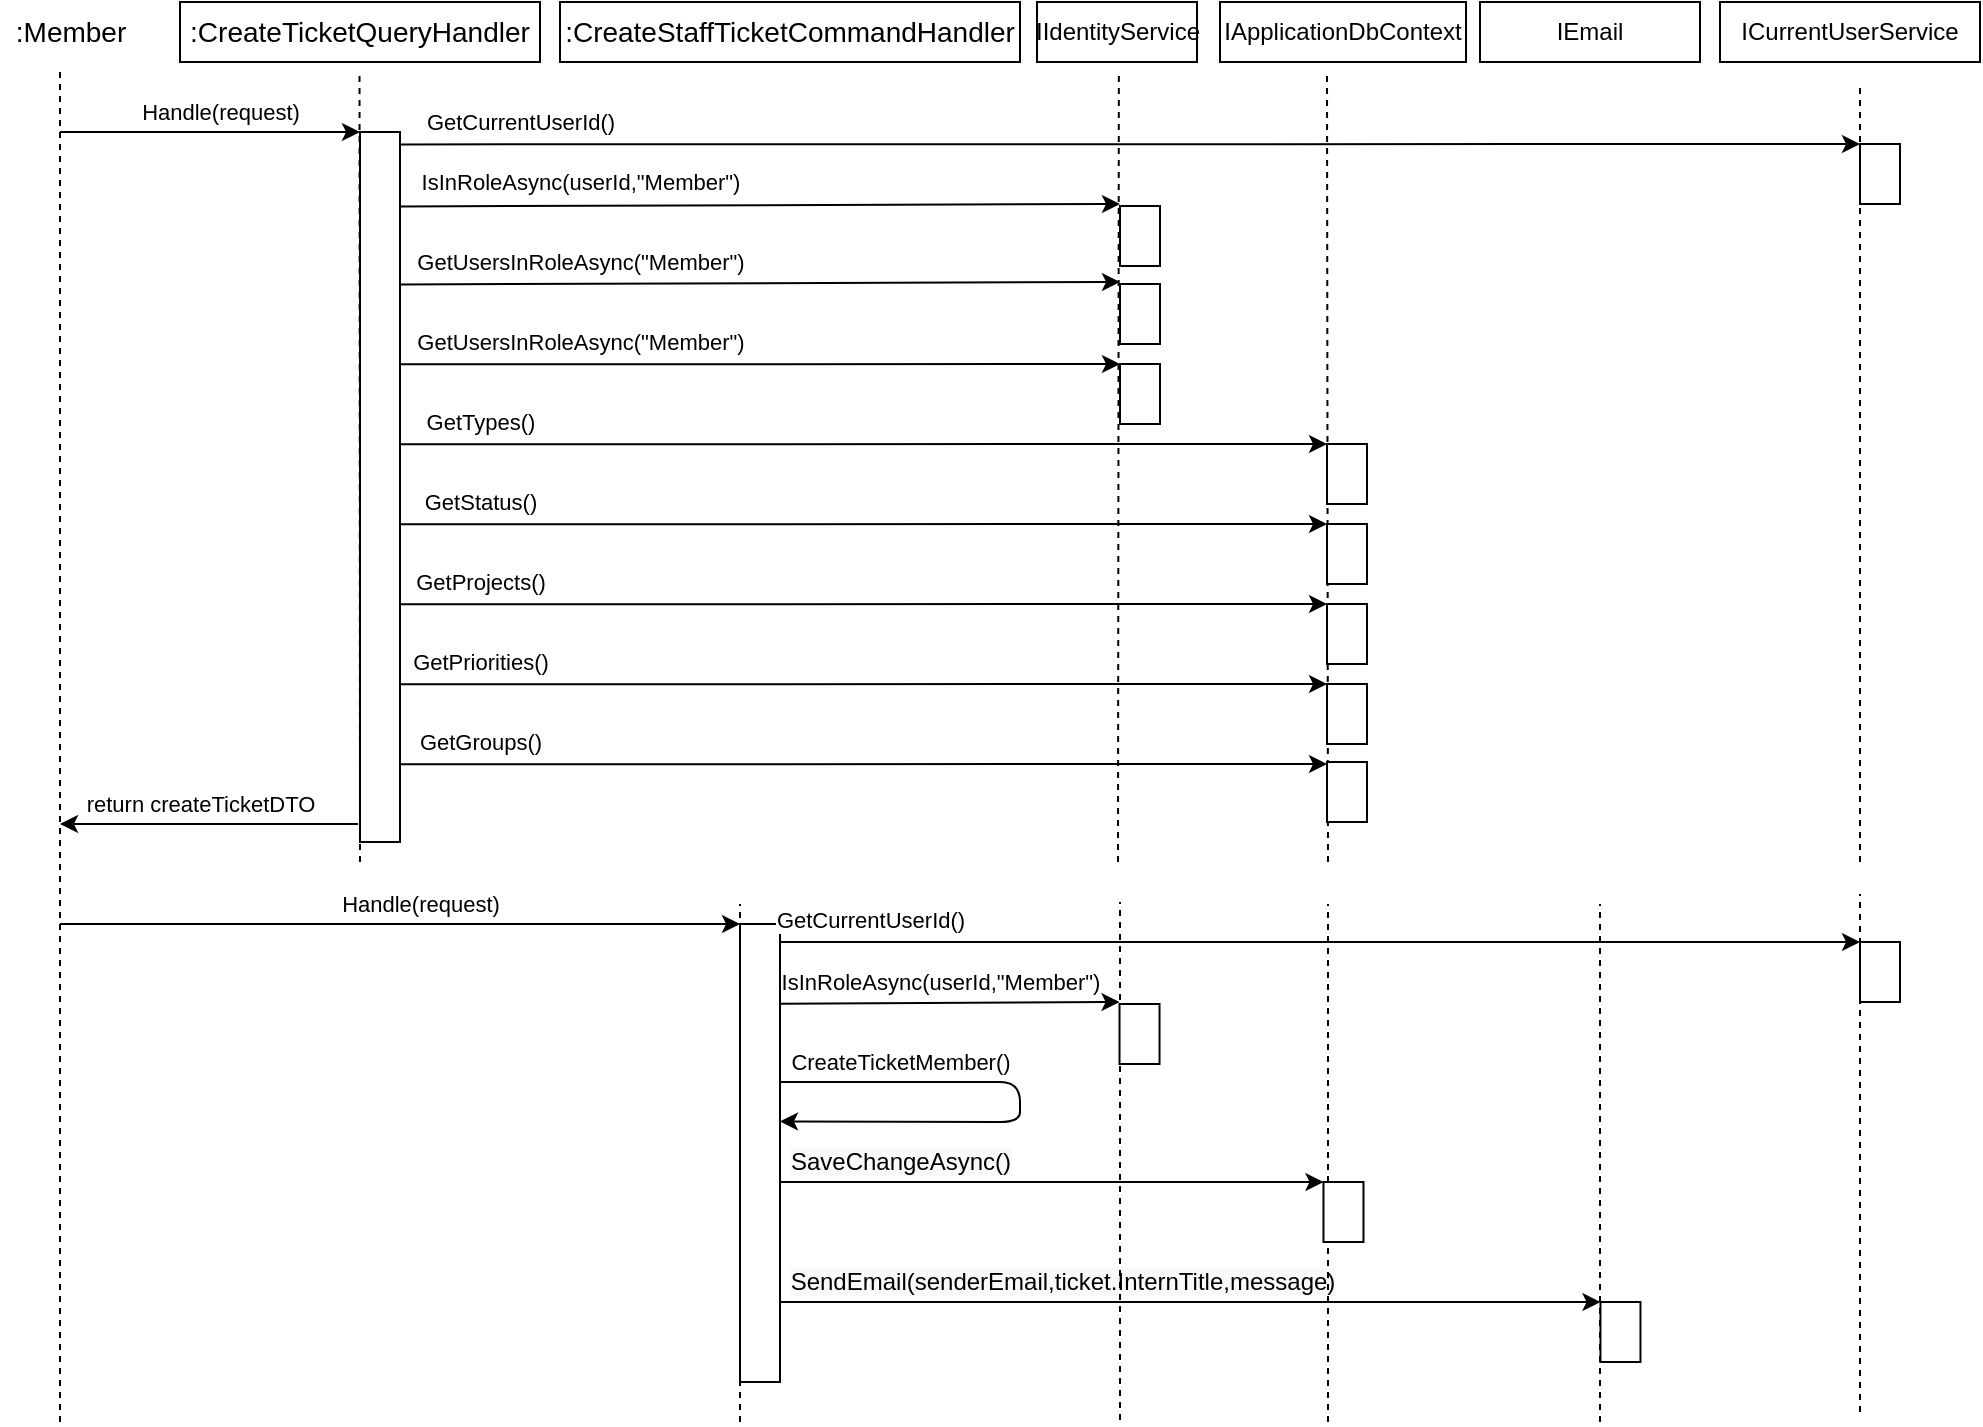 <mxfile version="13.6.2" type="device"><diagram id="i-jKPdzmMxMsJHsrEuBs" name="Page-1"><mxGraphModel dx="1515" dy="571" grid="1" gridSize="10" guides="1" tooltips="1" connect="1" arrows="1" fold="1" page="1" pageScale="1" pageWidth="827" pageHeight="1169" math="0" shadow="0"><root><mxCell id="0"/><mxCell id="1" parent="0"/><mxCell id="yP1wBA7DQTCFsv9yG_OC-48" value="IEmail" style="rounded=0;whiteSpace=wrap;html=1;" parent="1" vertex="1"><mxGeometry x="750" y="20" width="110" height="30" as="geometry"/></mxCell><mxCell id="yP1wBA7DQTCFsv9yG_OC-49" value="&lt;span style=&quot;font-size: 14px&quot;&gt;:CreateTicketQueryHandler&lt;/span&gt;" style="rounded=0;whiteSpace=wrap;html=1;" parent="1" vertex="1"><mxGeometry x="100" y="20" width="180" height="30" as="geometry"/></mxCell><mxCell id="yP1wBA7DQTCFsv9yG_OC-50" value="Handle(request)" style="endArrow=classic;html=1;" parent="1" edge="1"><mxGeometry x="0.059" y="10" width="50" height="50" relative="1" as="geometry"><mxPoint x="40" y="85" as="sourcePoint"/><mxPoint x="190" y="85" as="targetPoint"/><mxPoint as="offset"/></mxGeometry></mxCell><mxCell id="yP1wBA7DQTCFsv9yG_OC-51" value="GetUsersInRoleAsync(&quot;Member&quot;)" style="endArrow=classic;html=1;exitX=1.012;exitY=0.034;exitDx=0;exitDy=0;exitPerimeter=0;" parent="1" edge="1"><mxGeometry x="-0.501" y="11" width="50" height="50" relative="1" as="geometry"><mxPoint x="210.24" y="161.2" as="sourcePoint"/><mxPoint x="570" y="160" as="targetPoint"/><mxPoint as="offset"/></mxGeometry></mxCell><mxCell id="yP1wBA7DQTCFsv9yG_OC-52" value="" style="endArrow=none;dashed=1;html=1;fontSize=11;" parent="1" edge="1"><mxGeometry width="50" height="50" relative="1" as="geometry"><mxPoint x="40" y="730" as="sourcePoint"/><mxPoint x="40" y="55" as="targetPoint"/></mxGeometry></mxCell><mxCell id="yP1wBA7DQTCFsv9yG_OC-53" value="" style="endArrow=none;dashed=1;html=1;fontSize=11;" parent="1" edge="1"><mxGeometry width="50" height="50" relative="1" as="geometry"><mxPoint x="190" y="450" as="sourcePoint"/><mxPoint x="189.76" y="55" as="targetPoint"/></mxGeometry></mxCell><mxCell id="yP1wBA7DQTCFsv9yG_OC-54" value="" style="endArrow=none;dashed=1;html=1;fontSize=11;" parent="1" edge="1"><mxGeometry width="50" height="50" relative="1" as="geometry"><mxPoint x="569" y="450" as="sourcePoint"/><mxPoint x="569.43" y="55" as="targetPoint"/></mxGeometry></mxCell><mxCell id="yP1wBA7DQTCFsv9yG_OC-55" value="" style="rounded=0;whiteSpace=wrap;html=1;fontSize=11;" parent="1" vertex="1"><mxGeometry x="190" y="85" width="20" height="355" as="geometry"/></mxCell><mxCell id="yP1wBA7DQTCFsv9yG_OC-56" value="" style="rounded=0;whiteSpace=wrap;html=1;fontSize=11;" parent="1" vertex="1"><mxGeometry x="570" y="161" width="20" height="30" as="geometry"/></mxCell><mxCell id="yP1wBA7DQTCFsv9yG_OC-57" value="&lt;span style=&quot;font-size: 12px ; text-align: left ; background-color: rgb(248 , 249 , 250)&quot;&gt;SendEmail(senderEmail,ticket.InternTitle,message)&lt;/span&gt;" style="endArrow=classic;html=1;entryX=0;entryY=0;entryDx=0;entryDy=0;" parent="1" target="yP1wBA7DQTCFsv9yG_OC-81" edge="1"><mxGeometry x="-0.316" y="10" width="50" height="50" relative="1" as="geometry"><mxPoint x="400" y="670" as="sourcePoint"/><mxPoint x="800.24" y="670" as="targetPoint"/><mxPoint as="offset"/></mxGeometry></mxCell><mxCell id="yP1wBA7DQTCFsv9yG_OC-58" value=":Member" style="text;html=1;align=center;verticalAlign=middle;resizable=0;points=[];autosize=1;fontSize=14;" parent="1" vertex="1"><mxGeometry x="10" y="25" width="70" height="20" as="geometry"/></mxCell><mxCell id="yP1wBA7DQTCFsv9yG_OC-59" value="" style="endArrow=none;dashed=1;html=1;fontSize=11;" parent="1" edge="1"><mxGeometry width="50" height="50" relative="1" as="geometry"><mxPoint x="674" y="450" as="sourcePoint"/><mxPoint x="673.5" y="55" as="targetPoint"/></mxGeometry></mxCell><mxCell id="yP1wBA7DQTCFsv9yG_OC-60" value="IApplicationDbContext" style="rounded=0;whiteSpace=wrap;html=1;" parent="1" vertex="1"><mxGeometry x="620" y="20" width="123" height="30" as="geometry"/></mxCell><mxCell id="yP1wBA7DQTCFsv9yG_OC-61" value="" style="endArrow=none;dashed=1;html=1;fontSize=11;" parent="1" edge="1"><mxGeometry width="50" height="50" relative="1" as="geometry"><mxPoint x="810" y="730" as="sourcePoint"/><mxPoint x="810" y="471" as="targetPoint"/></mxGeometry></mxCell><mxCell id="yP1wBA7DQTCFsv9yG_OC-62" value="" style="rounded=0;whiteSpace=wrap;html=1;fontSize=11;" parent="1" vertex="1"><mxGeometry x="673.5" y="241" width="20" height="30" as="geometry"/></mxCell><mxCell id="yP1wBA7DQTCFsv9yG_OC-63" value="IIdentityService" style="rounded=0;whiteSpace=wrap;html=1;" parent="1" vertex="1"><mxGeometry x="528.5" y="20" width="80" height="30" as="geometry"/></mxCell><mxCell id="yP1wBA7DQTCFsv9yG_OC-64" value="GetUsersInRoleAsync(&quot;Member&quot;)" style="endArrow=classic;html=1;exitX=1.012;exitY=0.034;exitDx=0;exitDy=0;exitPerimeter=0;entryX=0;entryY=0;entryDx=0;entryDy=0;" parent="1" target="yP1wBA7DQTCFsv9yG_OC-65" edge="1"><mxGeometry x="-0.5" y="11" width="50" height="50" relative="1" as="geometry"><mxPoint x="210.0" y="201.18" as="sourcePoint"/><mxPoint x="540" y="201" as="targetPoint"/><mxPoint as="offset"/></mxGeometry></mxCell><mxCell id="yP1wBA7DQTCFsv9yG_OC-65" value="" style="rounded=0;whiteSpace=wrap;html=1;fontSize=11;" parent="1" vertex="1"><mxGeometry x="570" y="201" width="20" height="30" as="geometry"/></mxCell><mxCell id="yP1wBA7DQTCFsv9yG_OC-66" value="&lt;span style=&quot;font-size: 14px&quot;&gt;:CreateStaffTicketCommandHandler&lt;/span&gt;" style="rounded=0;whiteSpace=wrap;html=1;" parent="1" vertex="1"><mxGeometry x="290" y="20" width="230" height="30" as="geometry"/></mxCell><mxCell id="yP1wBA7DQTCFsv9yG_OC-67" value="GetTypes()" style="endArrow=classic;html=1;exitX=1.012;exitY=0.034;exitDx=0;exitDy=0;exitPerimeter=0;entryX=0;entryY=0;entryDx=0;entryDy=0;" parent="1" target="yP1wBA7DQTCFsv9yG_OC-62" edge="1"><mxGeometry x="-0.827" y="11" width="50" height="50" relative="1" as="geometry"><mxPoint x="210" y="241.18" as="sourcePoint"/><mxPoint x="670" y="241" as="targetPoint"/><mxPoint as="offset"/></mxGeometry></mxCell><mxCell id="yP1wBA7DQTCFsv9yG_OC-68" value="" style="rounded=0;whiteSpace=wrap;html=1;fontSize=11;" parent="1" vertex="1"><mxGeometry x="673.5" y="281" width="20" height="30" as="geometry"/></mxCell><mxCell id="yP1wBA7DQTCFsv9yG_OC-69" value="GetStatus()" style="endArrow=classic;html=1;exitX=1.012;exitY=0.034;exitDx=0;exitDy=0;exitPerimeter=0;entryX=0;entryY=0;entryDx=0;entryDy=0;" parent="1" target="yP1wBA7DQTCFsv9yG_OC-68" edge="1"><mxGeometry x="-0.827" y="11" width="50" height="50" relative="1" as="geometry"><mxPoint x="210" y="281.18" as="sourcePoint"/><mxPoint x="660" y="281" as="targetPoint"/><mxPoint as="offset"/></mxGeometry></mxCell><mxCell id="yP1wBA7DQTCFsv9yG_OC-70" value="" style="rounded=0;whiteSpace=wrap;html=1;fontSize=11;" parent="1" vertex="1"><mxGeometry x="673.5" y="321" width="20" height="30" as="geometry"/></mxCell><mxCell id="yP1wBA7DQTCFsv9yG_OC-71" value="GetProjects()" style="endArrow=classic;html=1;exitX=1.012;exitY=0.034;exitDx=0;exitDy=0;exitPerimeter=0;entryX=0;entryY=0;entryDx=0;entryDy=0;" parent="1" target="yP1wBA7DQTCFsv9yG_OC-70" edge="1"><mxGeometry x="-0.827" y="11" width="50" height="50" relative="1" as="geometry"><mxPoint x="210" y="321.18" as="sourcePoint"/><mxPoint x="660" y="321" as="targetPoint"/><mxPoint as="offset"/></mxGeometry></mxCell><mxCell id="yP1wBA7DQTCFsv9yG_OC-72" value="" style="rounded=0;whiteSpace=wrap;html=1;fontSize=11;" parent="1" vertex="1"><mxGeometry x="673.5" y="361" width="20" height="30" as="geometry"/></mxCell><mxCell id="yP1wBA7DQTCFsv9yG_OC-73" value="GetPriorities()" style="endArrow=classic;html=1;exitX=1.012;exitY=0.034;exitDx=0;exitDy=0;exitPerimeter=0;entryX=0;entryY=0;entryDx=0;entryDy=0;" parent="1" target="yP1wBA7DQTCFsv9yG_OC-72" edge="1"><mxGeometry x="-0.827" y="11" width="50" height="50" relative="1" as="geometry"><mxPoint x="210" y="361.18" as="sourcePoint"/><mxPoint x="660" y="361" as="targetPoint"/><mxPoint as="offset"/></mxGeometry></mxCell><mxCell id="yP1wBA7DQTCFsv9yG_OC-74" value="" style="rounded=0;whiteSpace=wrap;html=1;fontSize=11;" parent="1" vertex="1"><mxGeometry x="673.5" y="400" width="20" height="30" as="geometry"/></mxCell><mxCell id="yP1wBA7DQTCFsv9yG_OC-75" value="GetGroups()" style="endArrow=classic;html=1;exitX=1.012;exitY=0.034;exitDx=0;exitDy=0;exitPerimeter=0;entryX=0;entryY=0;entryDx=0;entryDy=0;" parent="1" edge="1"><mxGeometry x="-0.827" y="11" width="50" height="50" relative="1" as="geometry"><mxPoint x="210" y="401.18" as="sourcePoint"/><mxPoint x="673.5" y="401" as="targetPoint"/><mxPoint as="offset"/></mxGeometry></mxCell><mxCell id="yP1wBA7DQTCFsv9yG_OC-76" value="" style="endArrow=none;dashed=1;html=1;fontSize=11;" parent="1" edge="1"><mxGeometry width="50" height="50" relative="1" as="geometry"><mxPoint x="380" y="730" as="sourcePoint"/><mxPoint x="380" y="471" as="targetPoint"/></mxGeometry></mxCell><mxCell id="yP1wBA7DQTCFsv9yG_OC-77" value="Handle(request)" style="endArrow=classic;html=1;entryX=0;entryY=0;entryDx=0;entryDy=0;" parent="1" target="yP1wBA7DQTCFsv9yG_OC-78" edge="1"><mxGeometry x="0.059" y="10" width="50" height="50" relative="1" as="geometry"><mxPoint x="40" y="481" as="sourcePoint"/><mxPoint x="190" y="481" as="targetPoint"/><mxPoint as="offset"/></mxGeometry></mxCell><mxCell id="yP1wBA7DQTCFsv9yG_OC-78" value="" style="rounded=0;whiteSpace=wrap;html=1;fontSize=11;" parent="1" vertex="1"><mxGeometry x="380" y="481" width="20" height="229" as="geometry"/></mxCell><mxCell id="yP1wBA7DQTCFsv9yG_OC-79" value="return createTicketDTO" style="endArrow=classic;html=1;" parent="1" edge="1"><mxGeometry x="0.06" y="-10" width="50" height="50" relative="1" as="geometry"><mxPoint x="189" y="431" as="sourcePoint"/><mxPoint x="40" y="431" as="targetPoint"/><mxPoint as="offset"/></mxGeometry></mxCell><mxCell id="yP1wBA7DQTCFsv9yG_OC-80" value="CreateTicketMember()" style="endArrow=classic;html=1;exitX=1.004;exitY=0.345;exitDx=0;exitDy=0;exitPerimeter=0;entryX=0.999;entryY=0.431;entryDx=0;entryDy=0;entryPerimeter=0;" parent="1" target="yP1wBA7DQTCFsv9yG_OC-78" edge="1" source="yP1wBA7DQTCFsv9yG_OC-78"><mxGeometry x="-0.539" y="10" width="50" height="50" relative="1" as="geometry"><mxPoint x="400.24" y="550.18" as="sourcePoint"/><mxPoint x="400.56" y="570.46" as="targetPoint"/><mxPoint as="offset"/><Array as="points"><mxPoint x="520" y="560"/><mxPoint x="520" y="580"/></Array></mxGeometry></mxCell><mxCell id="yP1wBA7DQTCFsv9yG_OC-81" value="" style="rounded=0;whiteSpace=wrap;html=1;fontSize=11;" parent="1" vertex="1"><mxGeometry x="810.24" y="670" width="20" height="30" as="geometry"/></mxCell><mxCell id="yP1wBA7DQTCFsv9yG_OC-82" value="" style="endArrow=none;dashed=1;html=1;fontSize=11;" parent="1" edge="1"><mxGeometry width="50" height="50" relative="1" as="geometry"><mxPoint x="674" y="730" as="sourcePoint"/><mxPoint x="674" y="471" as="targetPoint"/></mxGeometry></mxCell><mxCell id="yP1wBA7DQTCFsv9yG_OC-83" value="&lt;span style=&quot;font-size: 12px ; text-align: left ; background-color: rgb(248 , 249 , 250)&quot;&gt;SaveChangeAsync()&lt;/span&gt;" style="endArrow=classic;html=1;entryX=0;entryY=0;entryDx=0;entryDy=0;" parent="1" target="yP1wBA7DQTCFsv9yG_OC-84" edge="1"><mxGeometry x="-0.558" y="10" width="50" height="50" relative="1" as="geometry"><mxPoint x="400" y="610" as="sourcePoint"/><mxPoint x="800.24" y="610" as="targetPoint"/><mxPoint as="offset"/></mxGeometry></mxCell><mxCell id="yP1wBA7DQTCFsv9yG_OC-84" value="" style="rounded=0;whiteSpace=wrap;html=1;fontSize=11;" parent="1" vertex="1"><mxGeometry x="671.74" y="610" width="20" height="30" as="geometry"/></mxCell><mxCell id="A-DgQ5gKP9fbQ0ritNM1-1" value="ICurrentUserService" style="rounded=0;whiteSpace=wrap;html=1;" vertex="1" parent="1"><mxGeometry x="870" y="20" width="130" height="30" as="geometry"/></mxCell><mxCell id="A-DgQ5gKP9fbQ0ritNM1-2" value="" style="endArrow=none;dashed=1;html=1;fontSize=11;" edge="1" parent="1"><mxGeometry width="50" height="50" relative="1" as="geometry"><mxPoint x="940" y="450" as="sourcePoint"/><mxPoint x="940" y="61" as="targetPoint"/></mxGeometry></mxCell><mxCell id="A-DgQ5gKP9fbQ0ritNM1-8" value="GetCurrentUserId()" style="endArrow=classic;html=1;exitX=1.012;exitY=0.034;exitDx=0;exitDy=0;exitPerimeter=0;entryX=0;entryY=0;entryDx=0;entryDy=0;" edge="1" parent="1" target="A-DgQ5gKP9fbQ0ritNM1-9"><mxGeometry x="-0.836" y="11" width="50" height="50" relative="1" as="geometry"><mxPoint x="210.0" y="91.2" as="sourcePoint"/><mxPoint x="569.76" y="90" as="targetPoint"/><mxPoint as="offset"/></mxGeometry></mxCell><mxCell id="A-DgQ5gKP9fbQ0ritNM1-9" value="" style="rounded=0;whiteSpace=wrap;html=1;fontSize=11;" vertex="1" parent="1"><mxGeometry x="940" y="91" width="20" height="30" as="geometry"/></mxCell><mxCell id="A-DgQ5gKP9fbQ0ritNM1-10" value="" style="rounded=0;whiteSpace=wrap;html=1;fontSize=11;" vertex="1" parent="1"><mxGeometry x="570" y="122" width="20" height="30" as="geometry"/></mxCell><mxCell id="A-DgQ5gKP9fbQ0ritNM1-11" value="IsInRoleAsync(userId,&quot;Member&quot;)" style="endArrow=classic;html=1;exitX=1.012;exitY=0.034;exitDx=0;exitDy=0;exitPerimeter=0;" edge="1" parent="1"><mxGeometry x="-0.501" y="12" width="50" height="50" relative="1" as="geometry"><mxPoint x="210.24" y="122.2" as="sourcePoint"/><mxPoint x="570" y="121" as="targetPoint"/><mxPoint as="offset"/></mxGeometry></mxCell><mxCell id="A-DgQ5gKP9fbQ0ritNM1-12" value="" style="rounded=0;whiteSpace=wrap;html=1;fontSize=11;" vertex="1" parent="1"><mxGeometry x="940" y="490" width="20" height="30" as="geometry"/></mxCell><mxCell id="A-DgQ5gKP9fbQ0ritNM1-13" value="GetCurrentUserId()" style="endArrow=classic;html=1;entryX=0;entryY=0;entryDx=0;entryDy=0;" edge="1" target="A-DgQ5gKP9fbQ0ritNM1-12" parent="1"><mxGeometry x="-0.836" y="11" width="50" height="50" relative="1" as="geometry"><mxPoint x="400" y="490" as="sourcePoint"/><mxPoint x="569.76" y="489" as="targetPoint"/><mxPoint as="offset"/></mxGeometry></mxCell><mxCell id="A-DgQ5gKP9fbQ0ritNM1-14" value="" style="endArrow=none;dashed=1;html=1;fontSize=11;" edge="1" parent="1"><mxGeometry width="50" height="50" relative="1" as="geometry"><mxPoint x="940.0" y="725" as="sourcePoint"/><mxPoint x="940.0" y="466" as="targetPoint"/></mxGeometry></mxCell><mxCell id="A-DgQ5gKP9fbQ0ritNM1-16" value="" style="endArrow=none;dashed=1;html=1;fontSize=11;" edge="1" parent="1"><mxGeometry width="50" height="50" relative="1" as="geometry"><mxPoint x="570" y="729" as="sourcePoint"/><mxPoint x="570" y="470" as="targetPoint"/></mxGeometry></mxCell><mxCell id="A-DgQ5gKP9fbQ0ritNM1-17" value="" style="rounded=0;whiteSpace=wrap;html=1;fontSize=11;" vertex="1" parent="1"><mxGeometry x="569.76" y="521" width="20" height="30" as="geometry"/></mxCell><mxCell id="A-DgQ5gKP9fbQ0ritNM1-18" value="IsInRoleAsync(userId,&quot;Member&quot;)" style="endArrow=classic;html=1;exitX=0.993;exitY=0.174;exitDx=0;exitDy=0;exitPerimeter=0;" edge="1" parent="1" source="yP1wBA7DQTCFsv9yG_OC-78"><mxGeometry x="-0.056" y="10" width="50" height="50" relative="1" as="geometry"><mxPoint x="210.0" y="521.2" as="sourcePoint"/><mxPoint x="569.76" y="520" as="targetPoint"/><mxPoint as="offset"/></mxGeometry></mxCell></root></mxGraphModel></diagram></mxfile>